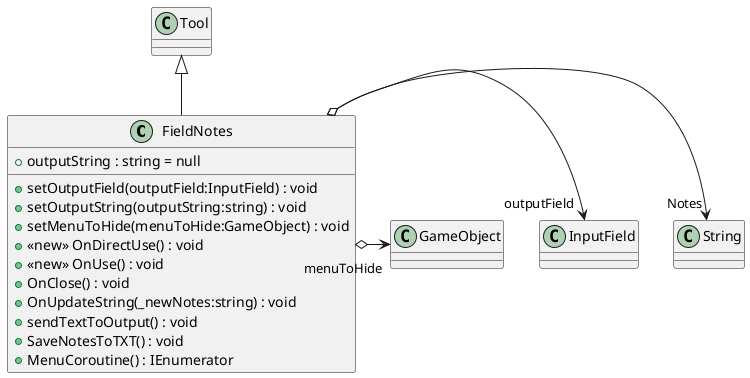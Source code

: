 @startuml
class FieldNotes {
    + outputString : string = null
    + setOutputField(outputField:InputField) : void
    + setOutputString(outputString:string) : void
    + setMenuToHide(menuToHide:GameObject) : void
    + <<new>> OnDirectUse() : void
    + <<new>> OnUse() : void
    + OnClose() : void
    + OnUpdateString(_newNotes:string) : void
    + sendTextToOutput() : void
    + SaveNotesToTXT() : void
    + MenuCoroutine() : IEnumerator
}
Tool <|-- FieldNotes
FieldNotes o-> "Notes" String
FieldNotes o-> "outputField" InputField
FieldNotes o-> "menuToHide" GameObject
@enduml
